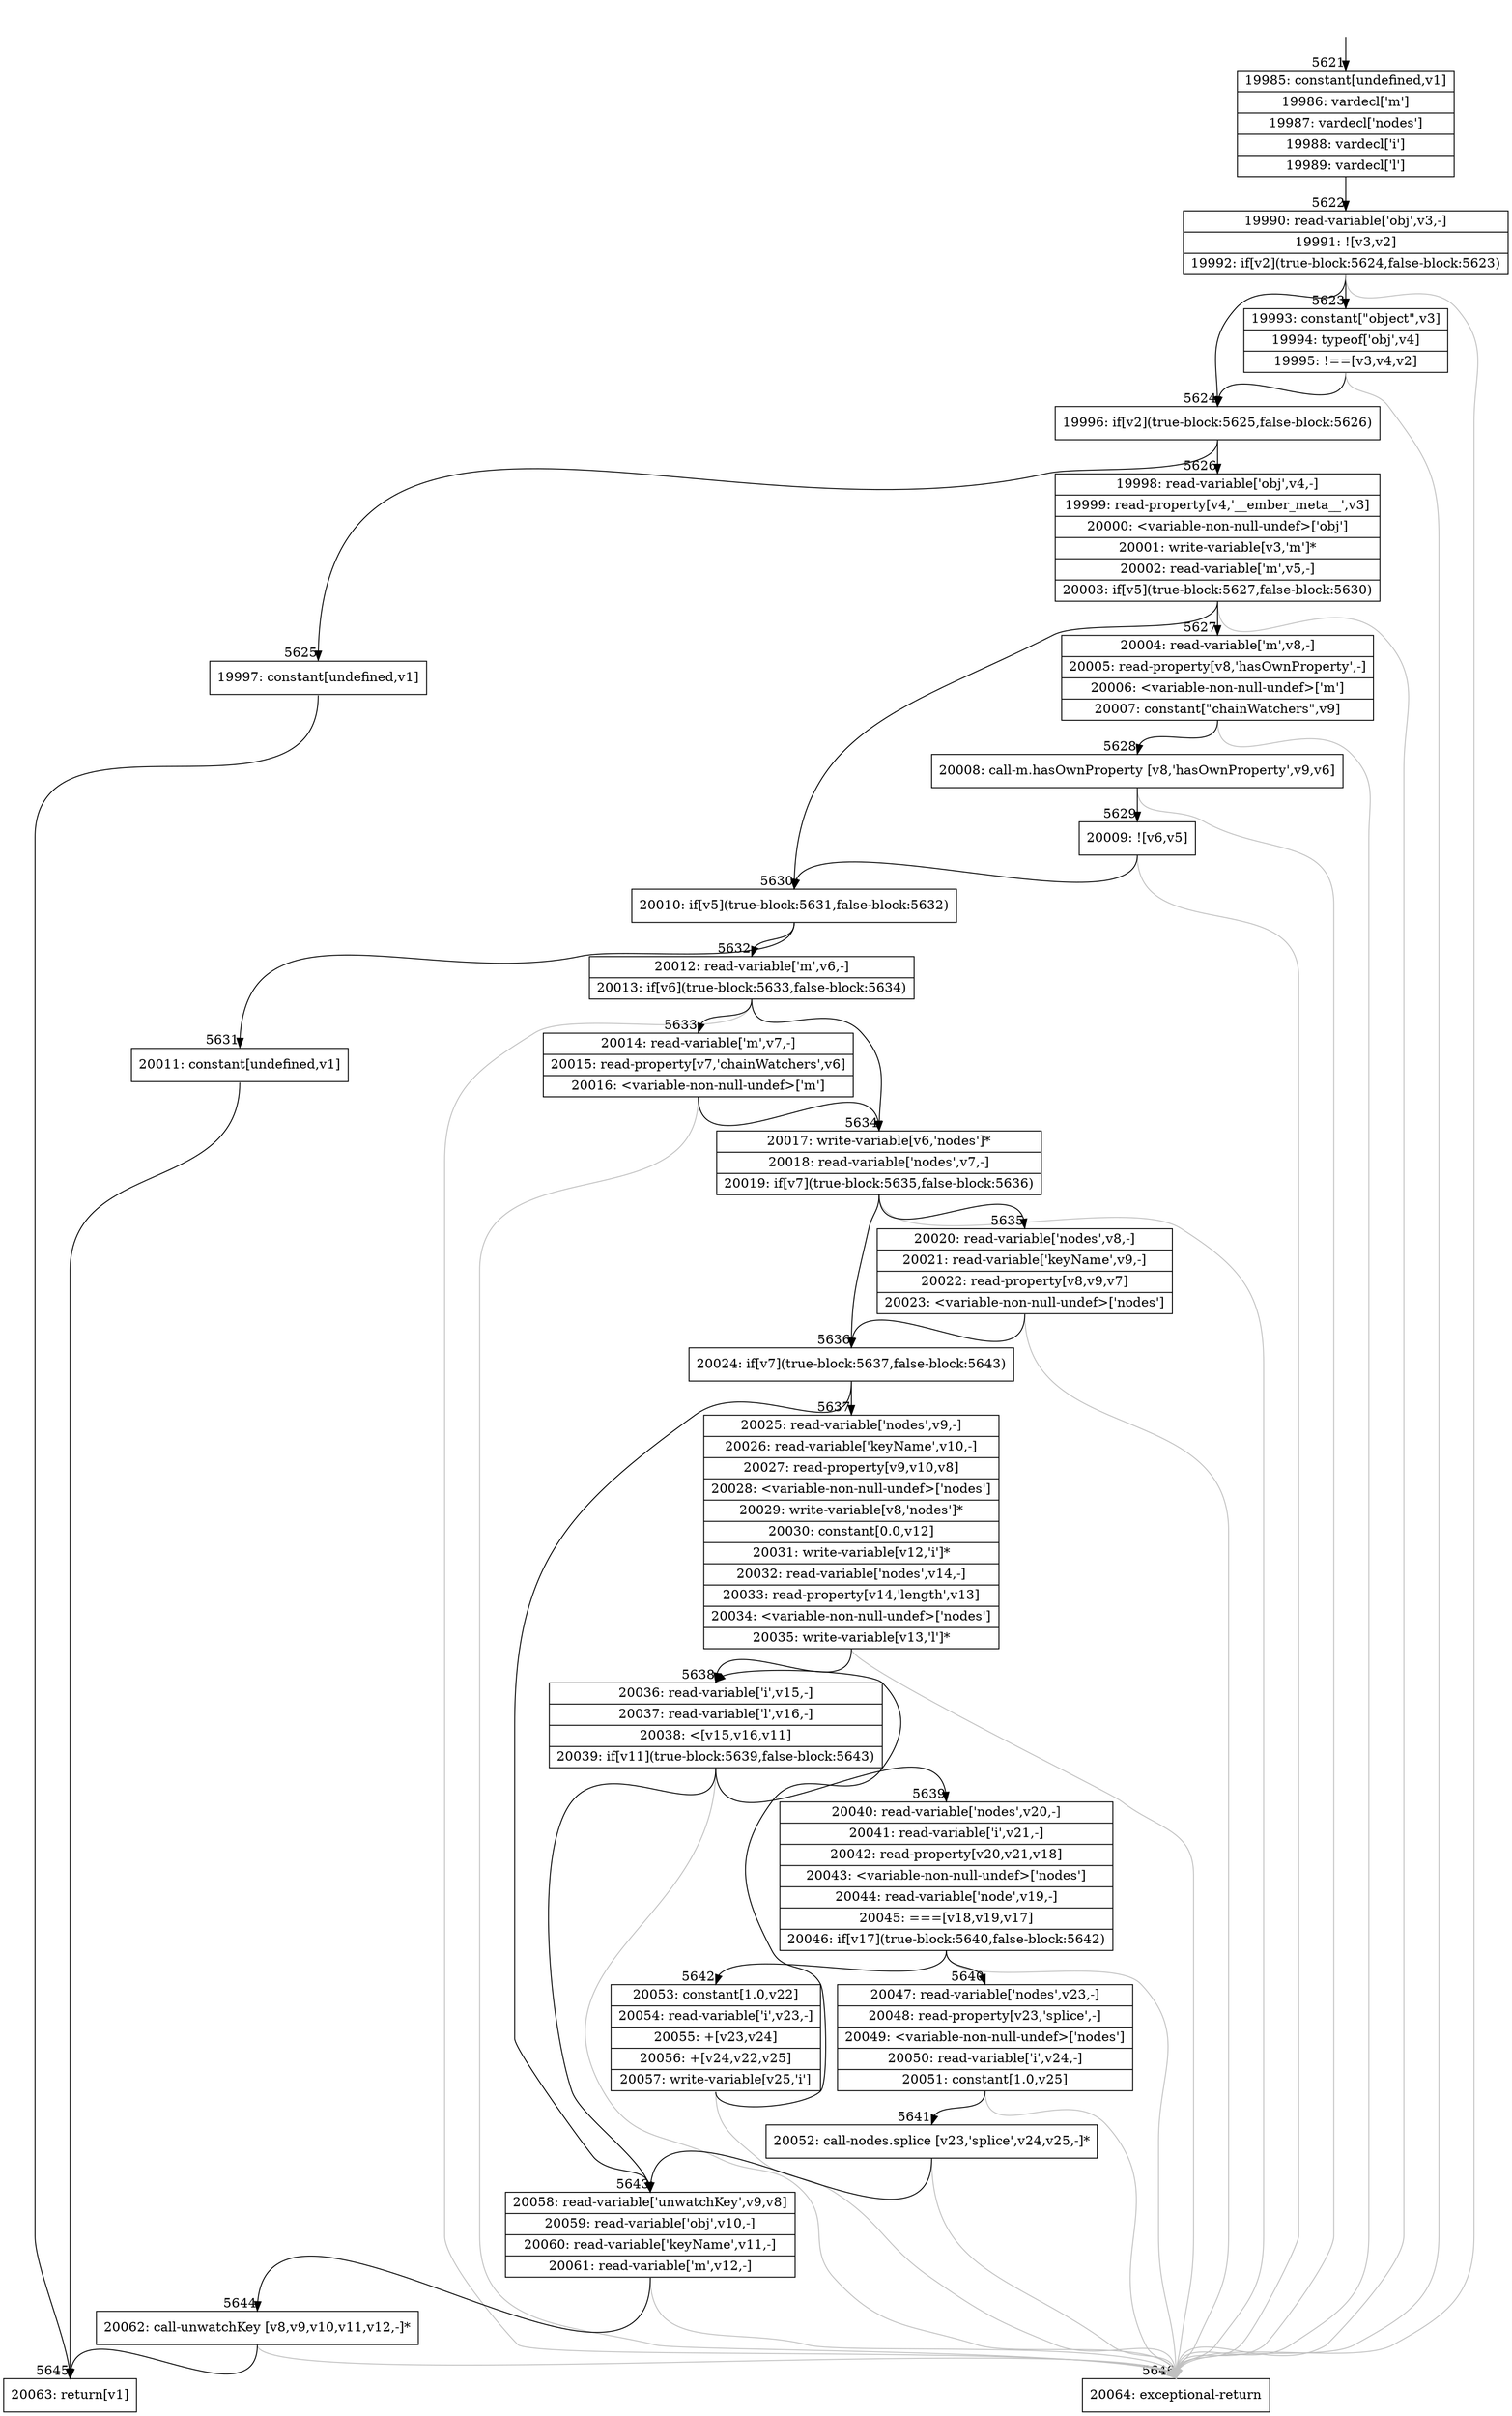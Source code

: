digraph {
rankdir="TD"
BB_entry458[shape=none,label=""];
BB_entry458 -> BB5621 [tailport=s, headport=n, headlabel="    5621"]
BB5621 [shape=record label="{19985: constant[undefined,v1]|19986: vardecl['m']|19987: vardecl['nodes']|19988: vardecl['i']|19989: vardecl['l']}" ] 
BB5621 -> BB5622 [tailport=s, headport=n, headlabel="      5622"]
BB5622 [shape=record label="{19990: read-variable['obj',v3,-]|19991: ![v3,v2]|19992: if[v2](true-block:5624,false-block:5623)}" ] 
BB5622 -> BB5624 [tailport=s, headport=n, headlabel="      5624"]
BB5622 -> BB5623 [tailport=s, headport=n, headlabel="      5623"]
BB5622 -> BB5646 [tailport=s, headport=n, color=gray, headlabel="      5646"]
BB5623 [shape=record label="{19993: constant[\"object\",v3]|19994: typeof['obj',v4]|19995: !==[v3,v4,v2]}" ] 
BB5623 -> BB5624 [tailport=s, headport=n]
BB5623 -> BB5646 [tailport=s, headport=n, color=gray]
BB5624 [shape=record label="{19996: if[v2](true-block:5625,false-block:5626)}" ] 
BB5624 -> BB5625 [tailport=s, headport=n, headlabel="      5625"]
BB5624 -> BB5626 [tailport=s, headport=n, headlabel="      5626"]
BB5625 [shape=record label="{19997: constant[undefined,v1]}" ] 
BB5625 -> BB5645 [tailport=s, headport=n, headlabel="      5645"]
BB5626 [shape=record label="{19998: read-variable['obj',v4,-]|19999: read-property[v4,'__ember_meta__',v3]|20000: \<variable-non-null-undef\>['obj']|20001: write-variable[v3,'m']*|20002: read-variable['m',v5,-]|20003: if[v5](true-block:5627,false-block:5630)}" ] 
BB5626 -> BB5630 [tailport=s, headport=n, headlabel="      5630"]
BB5626 -> BB5627 [tailport=s, headport=n, headlabel="      5627"]
BB5626 -> BB5646 [tailport=s, headport=n, color=gray]
BB5627 [shape=record label="{20004: read-variable['m',v8,-]|20005: read-property[v8,'hasOwnProperty',-]|20006: \<variable-non-null-undef\>['m']|20007: constant[\"chainWatchers\",v9]}" ] 
BB5627 -> BB5628 [tailport=s, headport=n, headlabel="      5628"]
BB5627 -> BB5646 [tailport=s, headport=n, color=gray]
BB5628 [shape=record label="{20008: call-m.hasOwnProperty [v8,'hasOwnProperty',v9,v6]}" ] 
BB5628 -> BB5629 [tailport=s, headport=n, headlabel="      5629"]
BB5628 -> BB5646 [tailport=s, headport=n, color=gray]
BB5629 [shape=record label="{20009: ![v6,v5]}" ] 
BB5629 -> BB5630 [tailport=s, headport=n]
BB5629 -> BB5646 [tailport=s, headport=n, color=gray]
BB5630 [shape=record label="{20010: if[v5](true-block:5631,false-block:5632)}" ] 
BB5630 -> BB5631 [tailport=s, headport=n, headlabel="      5631"]
BB5630 -> BB5632 [tailport=s, headport=n, headlabel="      5632"]
BB5631 [shape=record label="{20011: constant[undefined,v1]}" ] 
BB5631 -> BB5645 [tailport=s, headport=n]
BB5632 [shape=record label="{20012: read-variable['m',v6,-]|20013: if[v6](true-block:5633,false-block:5634)}" ] 
BB5632 -> BB5634 [tailport=s, headport=n, headlabel="      5634"]
BB5632 -> BB5633 [tailport=s, headport=n, headlabel="      5633"]
BB5632 -> BB5646 [tailport=s, headport=n, color=gray]
BB5633 [shape=record label="{20014: read-variable['m',v7,-]|20015: read-property[v7,'chainWatchers',v6]|20016: \<variable-non-null-undef\>['m']}" ] 
BB5633 -> BB5634 [tailport=s, headport=n]
BB5633 -> BB5646 [tailport=s, headport=n, color=gray]
BB5634 [shape=record label="{20017: write-variable[v6,'nodes']*|20018: read-variable['nodes',v7,-]|20019: if[v7](true-block:5635,false-block:5636)}" ] 
BB5634 -> BB5636 [tailport=s, headport=n, headlabel="      5636"]
BB5634 -> BB5635 [tailport=s, headport=n, headlabel="      5635"]
BB5634 -> BB5646 [tailport=s, headport=n, color=gray]
BB5635 [shape=record label="{20020: read-variable['nodes',v8,-]|20021: read-variable['keyName',v9,-]|20022: read-property[v8,v9,v7]|20023: \<variable-non-null-undef\>['nodes']}" ] 
BB5635 -> BB5636 [tailport=s, headport=n]
BB5635 -> BB5646 [tailport=s, headport=n, color=gray]
BB5636 [shape=record label="{20024: if[v7](true-block:5637,false-block:5643)}" ] 
BB5636 -> BB5637 [tailport=s, headport=n, headlabel="      5637"]
BB5636 -> BB5643 [tailport=s, headport=n, headlabel="      5643"]
BB5637 [shape=record label="{20025: read-variable['nodes',v9,-]|20026: read-variable['keyName',v10,-]|20027: read-property[v9,v10,v8]|20028: \<variable-non-null-undef\>['nodes']|20029: write-variable[v8,'nodes']*|20030: constant[0.0,v12]|20031: write-variable[v12,'i']*|20032: read-variable['nodes',v14,-]|20033: read-property[v14,'length',v13]|20034: \<variable-non-null-undef\>['nodes']|20035: write-variable[v13,'l']*}" ] 
BB5637 -> BB5638 [tailport=s, headport=n, headlabel="      5638"]
BB5637 -> BB5646 [tailport=s, headport=n, color=gray]
BB5638 [shape=record label="{20036: read-variable['i',v15,-]|20037: read-variable['l',v16,-]|20038: \<[v15,v16,v11]|20039: if[v11](true-block:5639,false-block:5643)}" ] 
BB5638 -> BB5639 [tailport=s, headport=n, headlabel="      5639"]
BB5638 -> BB5643 [tailport=s, headport=n]
BB5638 -> BB5646 [tailport=s, headport=n, color=gray]
BB5639 [shape=record label="{20040: read-variable['nodes',v20,-]|20041: read-variable['i',v21,-]|20042: read-property[v20,v21,v18]|20043: \<variable-non-null-undef\>['nodes']|20044: read-variable['node',v19,-]|20045: ===[v18,v19,v17]|20046: if[v17](true-block:5640,false-block:5642)}" ] 
BB5639 -> BB5640 [tailport=s, headport=n, headlabel="      5640"]
BB5639 -> BB5642 [tailport=s, headport=n, headlabel="      5642"]
BB5639 -> BB5646 [tailport=s, headport=n, color=gray]
BB5640 [shape=record label="{20047: read-variable['nodes',v23,-]|20048: read-property[v23,'splice',-]|20049: \<variable-non-null-undef\>['nodes']|20050: read-variable['i',v24,-]|20051: constant[1.0,v25]}" ] 
BB5640 -> BB5641 [tailport=s, headport=n, headlabel="      5641"]
BB5640 -> BB5646 [tailport=s, headport=n, color=gray]
BB5641 [shape=record label="{20052: call-nodes.splice [v23,'splice',v24,v25,-]*}" ] 
BB5641 -> BB5643 [tailport=s, headport=n]
BB5641 -> BB5646 [tailport=s, headport=n, color=gray]
BB5642 [shape=record label="{20053: constant[1.0,v22]|20054: read-variable['i',v23,-]|20055: +[v23,v24]|20056: +[v24,v22,v25]|20057: write-variable[v25,'i']}" ] 
BB5642 -> BB5638 [tailport=s, headport=n]
BB5642 -> BB5646 [tailport=s, headport=n, color=gray]
BB5643 [shape=record label="{20058: read-variable['unwatchKey',v9,v8]|20059: read-variable['obj',v10,-]|20060: read-variable['keyName',v11,-]|20061: read-variable['m',v12,-]}" ] 
BB5643 -> BB5644 [tailport=s, headport=n, headlabel="      5644"]
BB5643 -> BB5646 [tailport=s, headport=n, color=gray]
BB5644 [shape=record label="{20062: call-unwatchKey [v8,v9,v10,v11,v12,-]*}" ] 
BB5644 -> BB5645 [tailport=s, headport=n]
BB5644 -> BB5646 [tailport=s, headport=n, color=gray]
BB5645 [shape=record label="{20063: return[v1]}" ] 
BB5646 [shape=record label="{20064: exceptional-return}" ] 
//#$~ 10260
}
